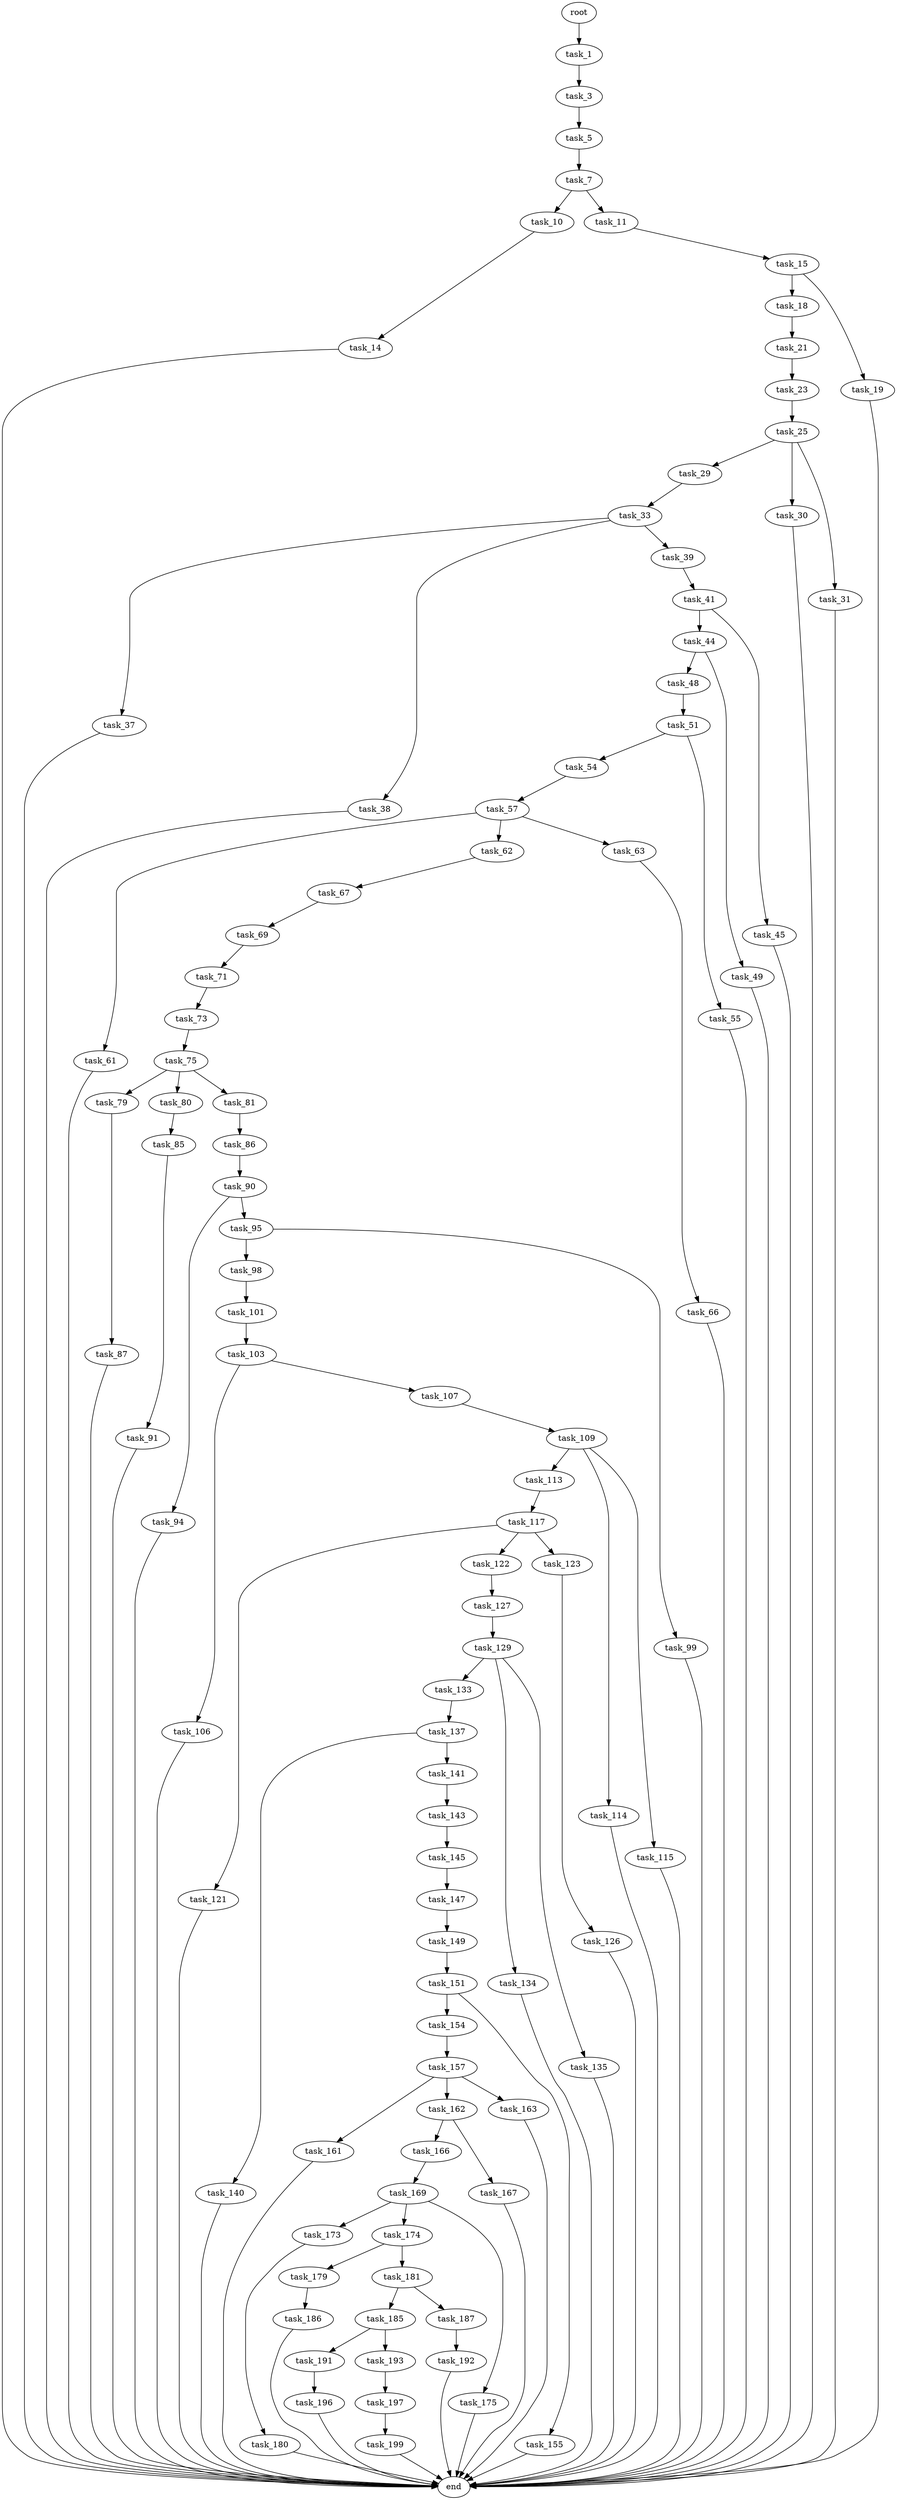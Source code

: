 digraph G {
  root [size="0.000000"];
  task_1 [size="68719476736.000000"];
  task_3 [size="782955926862.000000"];
  task_5 [size="68719476736.000000"];
  task_7 [size="335979501331.000000"];
  task_10 [size="26054847864.000000"];
  task_11 [size="231928233984.000000"];
  task_14 [size="131255202656.000000"];
  task_15 [size="583139762.000000"];
  end [size="0.000000"];
  task_18 [size="190978860540.000000"];
  task_19 [size="549755813888.000000"];
  task_21 [size="17924906024.000000"];
  task_23 [size="8589934592.000000"];
  task_25 [size="45306605172.000000"];
  task_29 [size="10648562084.000000"];
  task_30 [size="134217728000.000000"];
  task_31 [size="273500656527.000000"];
  task_33 [size="389110286496.000000"];
  task_37 [size="303678988084.000000"];
  task_38 [size="5108135635.000000"];
  task_39 [size="301516189972.000000"];
  task_41 [size="782757789696.000000"];
  task_44 [size="644777265014.000000"];
  task_45 [size="134217728000.000000"];
  task_48 [size="1843132033.000000"];
  task_49 [size="14768684974.000000"];
  task_51 [size="94993567858.000000"];
  task_54 [size="8589934592.000000"];
  task_55 [size="8498626018.000000"];
  task_57 [size="72613864751.000000"];
  task_61 [size="218293363147.000000"];
  task_62 [size="68719476736.000000"];
  task_63 [size="667992788.000000"];
  task_67 [size="2433943752.000000"];
  task_66 [size="1794844666.000000"];
  task_69 [size="31268008609.000000"];
  task_71 [size="446264202903.000000"];
  task_73 [size="149733531895.000000"];
  task_75 [size="34360516117.000000"];
  task_79 [size="549755813888.000000"];
  task_80 [size="6178087072.000000"];
  task_81 [size="178068345360.000000"];
  task_87 [size="31891015200.000000"];
  task_85 [size="368293445632.000000"];
  task_86 [size="782757789696.000000"];
  task_91 [size="132962552008.000000"];
  task_90 [size="549755813888.000000"];
  task_94 [size="17421714195.000000"];
  task_95 [size="14603438760.000000"];
  task_98 [size="782757789696.000000"];
  task_99 [size="26074134209.000000"];
  task_101 [size="11688163165.000000"];
  task_103 [size="130979861320.000000"];
  task_106 [size="1319851056.000000"];
  task_107 [size="937380625516.000000"];
  task_109 [size="9457458945.000000"];
  task_113 [size="14858278852.000000"];
  task_114 [size="18231451835.000000"];
  task_115 [size="476482854182.000000"];
  task_117 [size="1201653350860.000000"];
  task_121 [size="134217728000.000000"];
  task_122 [size="8589934592.000000"];
  task_123 [size="28991029248.000000"];
  task_127 [size="1043060110538.000000"];
  task_126 [size="11737742624.000000"];
  task_129 [size="8491924620.000000"];
  task_133 [size="21238904166.000000"];
  task_134 [size="231928233984.000000"];
  task_135 [size="90654984262.000000"];
  task_137 [size="231928233984.000000"];
  task_140 [size="14448783175.000000"];
  task_141 [size="4549423600.000000"];
  task_143 [size="28991029248.000000"];
  task_145 [size="231928233984.000000"];
  task_147 [size="410050222140.000000"];
  task_149 [size="14305069519.000000"];
  task_151 [size="368293445632.000000"];
  task_154 [size="23342156842.000000"];
  task_155 [size="13568889300.000000"];
  task_157 [size="106719130080.000000"];
  task_161 [size="16563324560.000000"];
  task_162 [size="68719476736.000000"];
  task_163 [size="1073741824000.000000"];
  task_166 [size="549755813888.000000"];
  task_167 [size="35668070666.000000"];
  task_169 [size="549755813888.000000"];
  task_173 [size="757690134734.000000"];
  task_174 [size="770220348456.000000"];
  task_175 [size="3794866640.000000"];
  task_180 [size="782757789696.000000"];
  task_179 [size="484256356324.000000"];
  task_181 [size="7623149780.000000"];
  task_186 [size="368293445632.000000"];
  task_185 [size="31078014396.000000"];
  task_187 [size="306756805259.000000"];
  task_191 [size="181708834881.000000"];
  task_193 [size="782757789696.000000"];
  task_192 [size="324411910445.000000"];
  task_196 [size="134217728000.000000"];
  task_197 [size="6450864677.000000"];
  task_199 [size="185707817311.000000"];

  root -> task_1 [size="1.000000"];
  task_1 -> task_3 [size="134217728.000000"];
  task_3 -> task_5 [size="838860800.000000"];
  task_5 -> task_7 [size="134217728.000000"];
  task_7 -> task_10 [size="301989888.000000"];
  task_7 -> task_11 [size="301989888.000000"];
  task_10 -> task_14 [size="134217728.000000"];
  task_11 -> task_15 [size="301989888.000000"];
  task_14 -> end [size="1.000000"];
  task_15 -> task_18 [size="33554432.000000"];
  task_15 -> task_19 [size="33554432.000000"];
  task_18 -> task_21 [size="536870912.000000"];
  task_19 -> end [size="1.000000"];
  task_21 -> task_23 [size="536870912.000000"];
  task_23 -> task_25 [size="33554432.000000"];
  task_25 -> task_29 [size="134217728.000000"];
  task_25 -> task_30 [size="134217728.000000"];
  task_25 -> task_31 [size="134217728.000000"];
  task_29 -> task_33 [size="33554432.000000"];
  task_30 -> end [size="1.000000"];
  task_31 -> end [size="1.000000"];
  task_33 -> task_37 [size="679477248.000000"];
  task_33 -> task_38 [size="679477248.000000"];
  task_33 -> task_39 [size="679477248.000000"];
  task_37 -> end [size="1.000000"];
  task_38 -> end [size="1.000000"];
  task_39 -> task_41 [size="209715200.000000"];
  task_41 -> task_44 [size="679477248.000000"];
  task_41 -> task_45 [size="679477248.000000"];
  task_44 -> task_48 [size="838860800.000000"];
  task_44 -> task_49 [size="838860800.000000"];
  task_45 -> end [size="1.000000"];
  task_48 -> task_51 [size="134217728.000000"];
  task_49 -> end [size="1.000000"];
  task_51 -> task_54 [size="75497472.000000"];
  task_51 -> task_55 [size="75497472.000000"];
  task_54 -> task_57 [size="33554432.000000"];
  task_55 -> end [size="1.000000"];
  task_57 -> task_61 [size="75497472.000000"];
  task_57 -> task_62 [size="75497472.000000"];
  task_57 -> task_63 [size="75497472.000000"];
  task_61 -> end [size="1.000000"];
  task_62 -> task_67 [size="134217728.000000"];
  task_63 -> task_66 [size="75497472.000000"];
  task_67 -> task_69 [size="209715200.000000"];
  task_66 -> end [size="1.000000"];
  task_69 -> task_71 [size="838860800.000000"];
  task_71 -> task_73 [size="679477248.000000"];
  task_73 -> task_75 [size="679477248.000000"];
  task_75 -> task_79 [size="75497472.000000"];
  task_75 -> task_80 [size="75497472.000000"];
  task_75 -> task_81 [size="75497472.000000"];
  task_79 -> task_87 [size="536870912.000000"];
  task_80 -> task_85 [size="301989888.000000"];
  task_81 -> task_86 [size="134217728.000000"];
  task_87 -> end [size="1.000000"];
  task_85 -> task_91 [size="411041792.000000"];
  task_86 -> task_90 [size="679477248.000000"];
  task_91 -> end [size="1.000000"];
  task_90 -> task_94 [size="536870912.000000"];
  task_90 -> task_95 [size="536870912.000000"];
  task_94 -> end [size="1.000000"];
  task_95 -> task_98 [size="679477248.000000"];
  task_95 -> task_99 [size="679477248.000000"];
  task_98 -> task_101 [size="679477248.000000"];
  task_99 -> end [size="1.000000"];
  task_101 -> task_103 [size="33554432.000000"];
  task_103 -> task_106 [size="301989888.000000"];
  task_103 -> task_107 [size="301989888.000000"];
  task_106 -> end [size="1.000000"];
  task_107 -> task_109 [size="679477248.000000"];
  task_109 -> task_113 [size="411041792.000000"];
  task_109 -> task_114 [size="411041792.000000"];
  task_109 -> task_115 [size="411041792.000000"];
  task_113 -> task_117 [size="536870912.000000"];
  task_114 -> end [size="1.000000"];
  task_115 -> end [size="1.000000"];
  task_117 -> task_121 [size="838860800.000000"];
  task_117 -> task_122 [size="838860800.000000"];
  task_117 -> task_123 [size="838860800.000000"];
  task_121 -> end [size="1.000000"];
  task_122 -> task_127 [size="33554432.000000"];
  task_123 -> task_126 [size="75497472.000000"];
  task_127 -> task_129 [size="679477248.000000"];
  task_126 -> end [size="1.000000"];
  task_129 -> task_133 [size="536870912.000000"];
  task_129 -> task_134 [size="536870912.000000"];
  task_129 -> task_135 [size="536870912.000000"];
  task_133 -> task_137 [size="838860800.000000"];
  task_134 -> end [size="1.000000"];
  task_135 -> end [size="1.000000"];
  task_137 -> task_140 [size="301989888.000000"];
  task_137 -> task_141 [size="301989888.000000"];
  task_140 -> end [size="1.000000"];
  task_141 -> task_143 [size="75497472.000000"];
  task_143 -> task_145 [size="75497472.000000"];
  task_145 -> task_147 [size="301989888.000000"];
  task_147 -> task_149 [size="536870912.000000"];
  task_149 -> task_151 [size="301989888.000000"];
  task_151 -> task_154 [size="411041792.000000"];
  task_151 -> task_155 [size="411041792.000000"];
  task_154 -> task_157 [size="536870912.000000"];
  task_155 -> end [size="1.000000"];
  task_157 -> task_161 [size="134217728.000000"];
  task_157 -> task_162 [size="134217728.000000"];
  task_157 -> task_163 [size="134217728.000000"];
  task_161 -> end [size="1.000000"];
  task_162 -> task_166 [size="134217728.000000"];
  task_162 -> task_167 [size="134217728.000000"];
  task_163 -> end [size="1.000000"];
  task_166 -> task_169 [size="536870912.000000"];
  task_167 -> end [size="1.000000"];
  task_169 -> task_173 [size="536870912.000000"];
  task_169 -> task_174 [size="536870912.000000"];
  task_169 -> task_175 [size="536870912.000000"];
  task_173 -> task_180 [size="679477248.000000"];
  task_174 -> task_179 [size="536870912.000000"];
  task_174 -> task_181 [size="536870912.000000"];
  task_175 -> end [size="1.000000"];
  task_180 -> end [size="1.000000"];
  task_179 -> task_186 [size="536870912.000000"];
  task_181 -> task_185 [size="209715200.000000"];
  task_181 -> task_187 [size="209715200.000000"];
  task_186 -> end [size="1.000000"];
  task_185 -> task_191 [size="33554432.000000"];
  task_185 -> task_193 [size="33554432.000000"];
  task_187 -> task_192 [size="209715200.000000"];
  task_191 -> task_196 [size="301989888.000000"];
  task_193 -> task_197 [size="679477248.000000"];
  task_192 -> end [size="1.000000"];
  task_196 -> end [size="1.000000"];
  task_197 -> task_199 [size="301989888.000000"];
  task_199 -> end [size="1.000000"];
}
